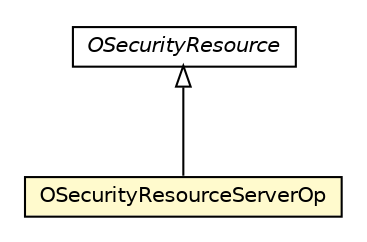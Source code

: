 #!/usr/local/bin/dot
#
# Class diagram 
# Generated by UMLGraph version R5_6-24-gf6e263 (http://www.umlgraph.org/)
#

digraph G {
	edge [fontname="Helvetica",fontsize=10,labelfontname="Helvetica",labelfontsize=10];
	node [fontname="Helvetica",fontsize=10,shape=plaintext];
	nodesep=0.25;
	ranksep=0.5;
	// com.orientechnologies.orient.core.metadata.security.OSecurityResourceServerOp
	c6649617 [label=<<table title="com.orientechnologies.orient.core.metadata.security.OSecurityResourceServerOp" border="0" cellborder="1" cellspacing="0" cellpadding="2" port="p" bgcolor="lemonChiffon" href="./OSecurityResourceServerOp.html">
		<tr><td><table border="0" cellspacing="0" cellpadding="1">
<tr><td align="center" balign="center"> OSecurityResourceServerOp </td></tr>
		</table></td></tr>
		</table>>, URL="./OSecurityResourceServerOp.html", fontname="Helvetica", fontcolor="black", fontsize=10.0];
	// com.orientechnologies.orient.core.metadata.security.OSecurityResource
	c6649618 [label=<<table title="com.orientechnologies.orient.core.metadata.security.OSecurityResource" border="0" cellborder="1" cellspacing="0" cellpadding="2" port="p" href="./OSecurityResource.html">
		<tr><td><table border="0" cellspacing="0" cellpadding="1">
<tr><td align="center" balign="center"><font face="Helvetica-Oblique"> OSecurityResource </font></td></tr>
		</table></td></tr>
		</table>>, URL="./OSecurityResource.html", fontname="Helvetica", fontcolor="black", fontsize=10.0];
	//com.orientechnologies.orient.core.metadata.security.OSecurityResourceServerOp extends com.orientechnologies.orient.core.metadata.security.OSecurityResource
	c6649618:p -> c6649617:p [dir=back,arrowtail=empty];
}

